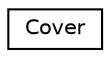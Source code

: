 digraph "Graphical Class Hierarchy"
{
  edge [fontname="Helvetica",fontsize="10",labelfontname="Helvetica",labelfontsize="10"];
  node [fontname="Helvetica",fontsize="10",shape=record];
  rankdir="LR";
  Node1 [label="Cover",height=0.2,width=0.4,color="black", fillcolor="white", style="filled",URL="$class_cover.html"];
}
